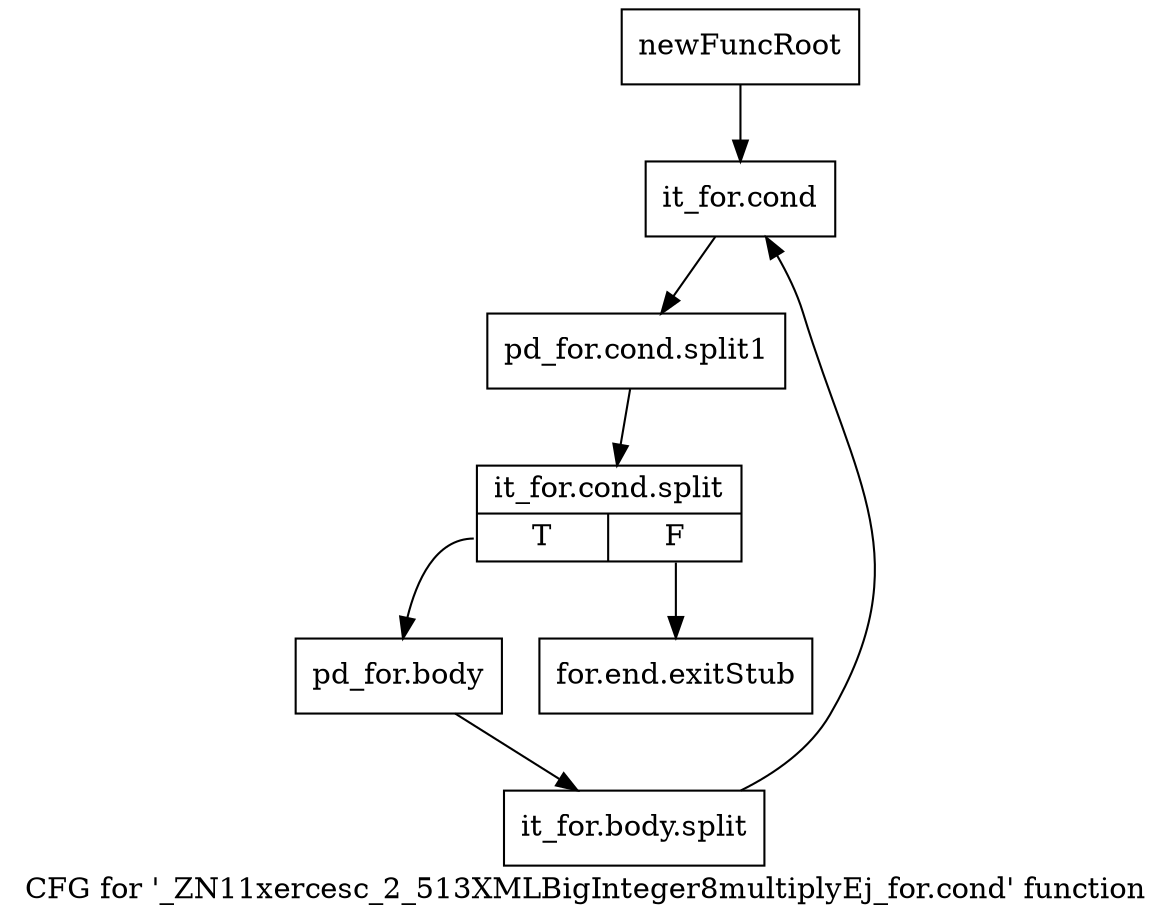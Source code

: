 digraph "CFG for '_ZN11xercesc_2_513XMLBigInteger8multiplyEj_for.cond' function" {
	label="CFG for '_ZN11xercesc_2_513XMLBigInteger8multiplyEj_for.cond' function";

	Node0x9aec7c0 [shape=record,label="{newFuncRoot}"];
	Node0x9aec7c0 -> Node0x9aec860;
	Node0x9aec810 [shape=record,label="{for.end.exitStub}"];
	Node0x9aec860 [shape=record,label="{it_for.cond}"];
	Node0x9aec860 -> Node0xced2dc0;
	Node0xced2dc0 [shape=record,label="{pd_for.cond.split1}"];
	Node0xced2dc0 -> Node0xcf24080;
	Node0xcf24080 [shape=record,label="{it_for.cond.split|{<s0>T|<s1>F}}"];
	Node0xcf24080:s0 -> Node0x9aec8b0;
	Node0xcf24080:s1 -> Node0x9aec810;
	Node0x9aec8b0 [shape=record,label="{pd_for.body}"];
	Node0x9aec8b0 -> Node0x9a6b000;
	Node0x9a6b000 [shape=record,label="{it_for.body.split}"];
	Node0x9a6b000 -> Node0x9aec860;
}
